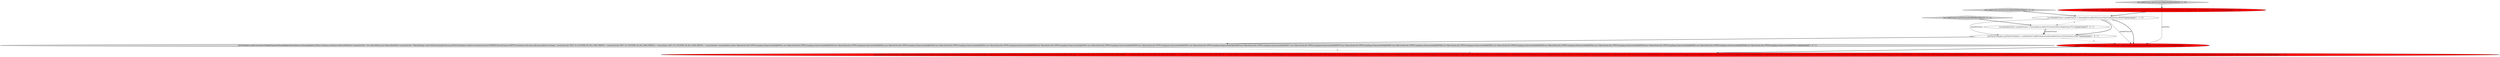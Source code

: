 digraph {
0 [style = filled, label = "test_makeCursors_factToCountryRightWithBaseFilter['1', '0', '0']", fillcolor = lightgray, shape = diamond image = "AAA0AAABBB1BBB"];
8 [style = filled, label = "test_makeCursors_factToCountryFullWithBaseFilter['0', '0', '1']", fillcolor = lightgray, shape = diamond image = "AAA0AAABBB3BBB"];
1 [style = filled, label = "List<JoinableClause> joinableClauses = ImmutableList.of(factToCountryOnIsoCode(JoinType.RIGHT))@@@4@@@['1', '1', '0']", fillcolor = white, shape = ellipse image = "AAA0AAABBB1BBB"];
5 [style = filled, label = "test_makeCursors_factToCountryRightWithBaseFilter['0', '1', '0']", fillcolor = lightgray, shape = diamond image = "AAA0AAABBB2BBB"];
2 [style = filled, label = "JoinFilterPreAnalysis joinFilterPreAnalysis = makeDefaultConfigPreAnalysis(null,joinableClauses,VirtualColumns.EMPTY)@@@4@@@['1', '0', '1']", fillcolor = white, shape = ellipse image = "AAA0AAABBB1BBB"];
6 [style = filled, label = "JoinTestHelper.verifyCursors(new HashJoinSegmentStorageAdapter(factSegment.asStorageAdapter(),baseFilter,joinableClauses,joinFilterPreAnalysis).makeCursors(null,Intervals.ETERNITY,VirtualColumns.EMPTY,Granularities.ALL,false,null),ImmutableList.of(\"page\",\"countryIsoCode\",FACT_TO_COUNTRY_ON_ISO_CODE_PREFIX + \"countryIsoCode\",FACT_TO_COUNTRY_ON_ISO_CODE_PREFIX + \"countryName\",FACT_TO_COUNTRY_ON_ISO_CODE_PREFIX + \"countryNumber\"),ImmutableList.of(new Object((((edu.fdu.CPPDG.tinypdg.pe.ExpressionInfo@925a20,new Object((((edu.fdu.CPPDG.tinypdg.pe.ExpressionInfo@925a28,new Object((((edu.fdu.CPPDG.tinypdg.pe.ExpressionInfo@925a30,new Object((((edu.fdu.CPPDG.tinypdg.pe.ExpressionInfo@925a38,new Object((((edu.fdu.CPPDG.tinypdg.pe.ExpressionInfo@925a40,new Object((((edu.fdu.CPPDG.tinypdg.pe.ExpressionInfo@925a48,new Object((((edu.fdu.CPPDG.tinypdg.pe.ExpressionInfo@925a50,new Object((((edu.fdu.CPPDG.tinypdg.pe.ExpressionInfo@925a58,new Object((((edu.fdu.CPPDG.tinypdg.pe.ExpressionInfo@925a60,new Object((((edu.fdu.CPPDG.tinypdg.pe.ExpressionInfo@925a68,new Object((((edu.fdu.CPPDG.tinypdg.pe.ExpressionInfo@925a70,new Object((((edu.fdu.CPPDG.tinypdg.pe.ExpressionInfo@925a78,new Object((((edu.fdu.CPPDG.tinypdg.pe.ExpressionInfo@925a80,new Object((((edu.fdu.CPPDG.tinypdg.pe.ExpressionInfo@925a88,new Object((((edu.fdu.CPPDG.tinypdg.pe.ExpressionInfo@925a90,new Object((((edu.fdu.CPPDG.tinypdg.pe.ExpressionInfo@925a98,new Object((((edu.fdu.CPPDG.tinypdg.pe.ExpressionInfo@925aa0,new Object((((edu.fdu.CPPDG.tinypdg.pe.ExpressionInfo@925aa8,new Object((((edu.fdu.CPPDG.tinypdg.pe.ExpressionInfo@925ab0,new Object((((edu.fdu.CPPDG.tinypdg.pe.ExpressionInfo@925ab8))@@@6@@@['0', '1', '0']", fillcolor = red, shape = ellipse image = "AAA1AAABBB2BBB"];
7 [style = filled, label = "final Filter baseFilter = Filters.or(Arrays.asList(new SelectorDimFilter(\"countryIsoCode\",\"CA\",null).toFilter(),new SelectorDimFilter(\"countryIsoCode\",\"MatchNothing\",null).toFilter()))@@@3@@@['0', '1', '0']", fillcolor = red, shape = ellipse image = "AAA1AAABBB2BBB"];
9 [style = filled, label = "List<JoinableClause> joinableClauses = ImmutableList.of(factToCountryOnIsoCode(JoinType.FULL))@@@3@@@['0', '0', '1']", fillcolor = white, shape = ellipse image = "AAA0AAABBB3BBB"];
4 [style = filled, label = "JoinFilterPreAnalysis joinFilterPreAnalysis = makeDefaultConfigPreAnalysis(baseFilter,joinableClauses,VirtualColumns.EMPTY)@@@5@@@['0', '1', '0']", fillcolor = red, shape = ellipse image = "AAA1AAABBB2BBB"];
3 [style = filled, label = "JoinTestHelper.verifyCursors(new HashJoinSegmentStorageAdapter(factSegment.asStorageAdapter(),Filters.or(Arrays.asList(new SelectorDimFilter(\"countryIsoCode\",\"CA\",null).toFilter(),new SelectorDimFilter(\"countryIsoCode\",\"MatchNothing\",null).toFilter())),joinableClauses,joinFilterPreAnalysis).makeCursors(null,Intervals.ETERNITY,VirtualColumns.EMPTY,Granularities.ALL,false,null),ImmutableList.of(\"page\",\"countryIsoCode\",FACT_TO_COUNTRY_ON_ISO_CODE_PREFIX + \"countryIsoCode\",FACT_TO_COUNTRY_ON_ISO_CODE_PREFIX + \"countryName\",FACT_TO_COUNTRY_ON_ISO_CODE_PREFIX + \"countryNumber\"),ImmutableList.of(new Object((((edu.fdu.CPPDG.tinypdg.pe.ExpressionInfo@925b1c,new Object((((edu.fdu.CPPDG.tinypdg.pe.ExpressionInfo@925b24,new Object((((edu.fdu.CPPDG.tinypdg.pe.ExpressionInfo@925b2c,new Object((((edu.fdu.CPPDG.tinypdg.pe.ExpressionInfo@925b34,new Object((((edu.fdu.CPPDG.tinypdg.pe.ExpressionInfo@925b41,new Object((((edu.fdu.CPPDG.tinypdg.pe.ExpressionInfo@925b49,new Object((((edu.fdu.CPPDG.tinypdg.pe.ExpressionInfo@925b51,new Object((((edu.fdu.CPPDG.tinypdg.pe.ExpressionInfo@925b59,new Object((((edu.fdu.CPPDG.tinypdg.pe.ExpressionInfo@925b61,new Object((((edu.fdu.CPPDG.tinypdg.pe.ExpressionInfo@925b69,new Object((((edu.fdu.CPPDG.tinypdg.pe.ExpressionInfo@925b71,new Object((((edu.fdu.CPPDG.tinypdg.pe.ExpressionInfo@925b79,new Object((((edu.fdu.CPPDG.tinypdg.pe.ExpressionInfo@925b81,new Object((((edu.fdu.CPPDG.tinypdg.pe.ExpressionInfo@925b89,new Object((((edu.fdu.CPPDG.tinypdg.pe.ExpressionInfo@925b91,new Object((((edu.fdu.CPPDG.tinypdg.pe.ExpressionInfo@925b99,new Object((((edu.fdu.CPPDG.tinypdg.pe.ExpressionInfo@925ba1,new Object((((edu.fdu.CPPDG.tinypdg.pe.ExpressionInfo@925ba9,new Object((((edu.fdu.CPPDG.tinypdg.pe.ExpressionInfo@925bb1,new Object((((edu.fdu.CPPDG.tinypdg.pe.ExpressionInfo@925bb9,new Object((((edu.fdu.CPPDG.tinypdg.pe.ExpressionInfo@925bc1))@@@5@@@['1', '0', '1']", fillcolor = lightgray, shape = ellipse image = "AAA0AAABBB1BBB"];
5->7 [style = bold, label=""];
1->9 [style = dashed, label="0"];
1->4 [style = solid, label="joinableClauses"];
1->2 [style = bold, label=""];
1->4 [style = bold, label=""];
3->6 [style = dashed, label="0"];
7->1 [style = bold, label=""];
7->4 [style = solid, label="baseFilter"];
9->2 [style = solid, label="joinableClauses"];
4->6 [style = bold, label=""];
9->2 [style = bold, label=""];
0->1 [style = bold, label=""];
1->2 [style = solid, label="joinableClauses"];
2->3 [style = bold, label=""];
2->4 [style = dashed, label="0"];
8->9 [style = bold, label=""];
}
